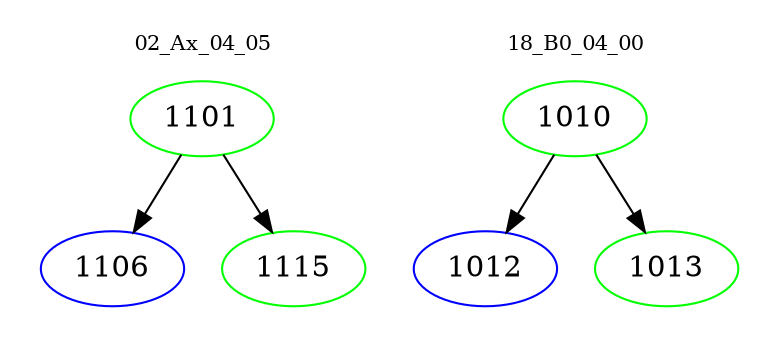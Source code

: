 digraph{
subgraph cluster_0 {
color = white
label = "02_Ax_04_05";
fontsize=10;
T0_1101 [label="1101", color="green"]
T0_1101 -> T0_1106 [color="black"]
T0_1106 [label="1106", color="blue"]
T0_1101 -> T0_1115 [color="black"]
T0_1115 [label="1115", color="green"]
}
subgraph cluster_1 {
color = white
label = "18_B0_04_00";
fontsize=10;
T1_1010 [label="1010", color="green"]
T1_1010 -> T1_1012 [color="black"]
T1_1012 [label="1012", color="blue"]
T1_1010 -> T1_1013 [color="black"]
T1_1013 [label="1013", color="green"]
}
}
